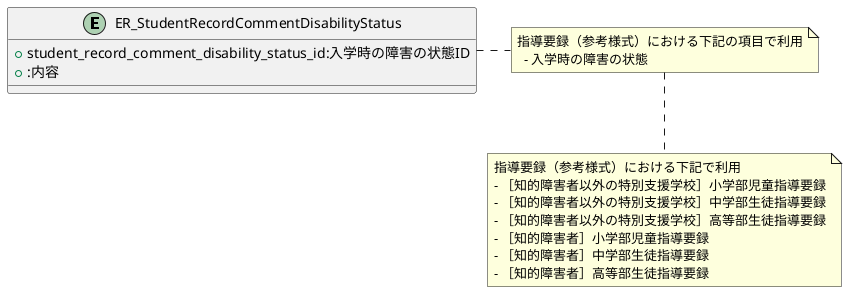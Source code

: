 @startuml

entity "ER_StudentRecordCommentDisabilityStatus"{
    + student_record_comment_disability_status_id:入学時の障害の状態ID
    + :内容
}
note right
指導要録（参考様式）における下記の項目で利用
  - 入学時の障害の状態
end note

note bottom
指導要録（参考様式）における下記で利用
- ［知的障害者以外の特別支援学校］小学部児童指導要録
- ［知的障害者以外の特別支援学校］中学部生徒指導要録
- ［知的障害者以外の特別支援学校］高等部生徒指導要録
- ［知的障害者］小学部児童指導要録
- ［知的障害者］中学部生徒指導要録
- ［知的障害者］高等部生徒指導要録
end note

@enduml